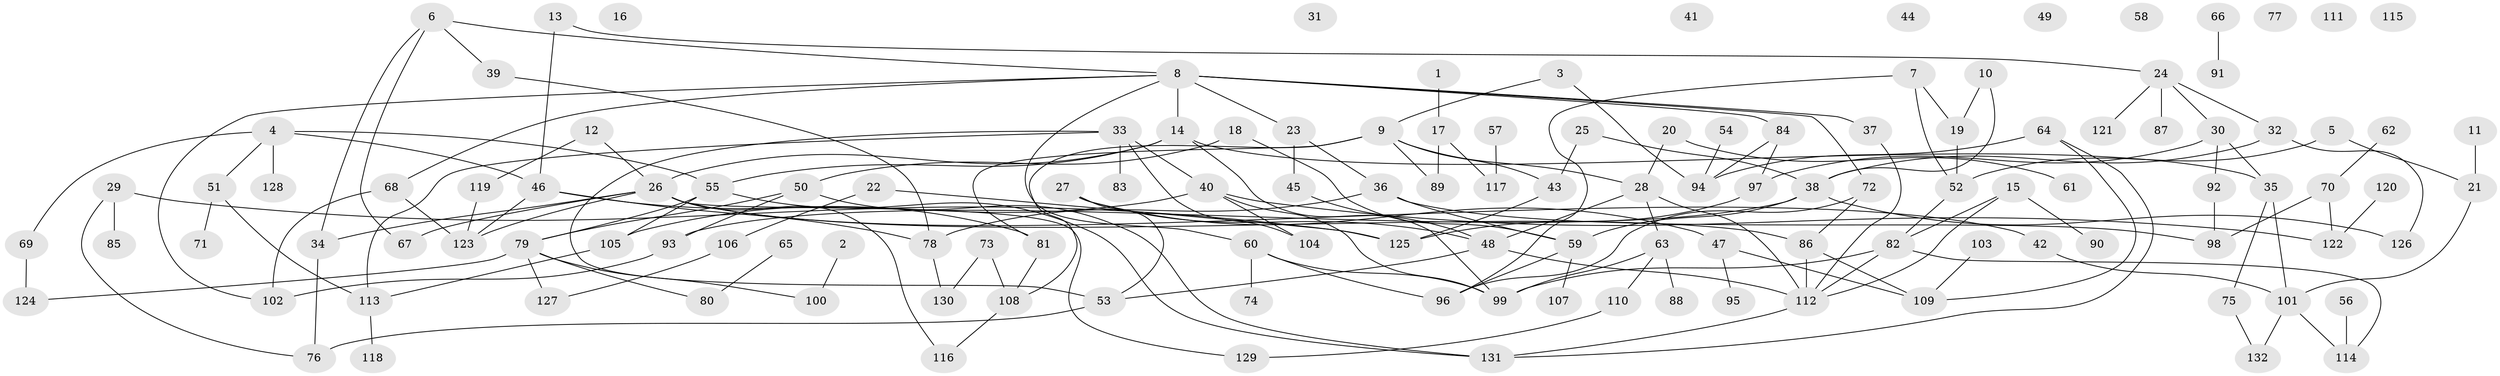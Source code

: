 // Generated by graph-tools (version 1.1) at 2025/13/03/09/25 04:13:13]
// undirected, 132 vertices, 178 edges
graph export_dot {
graph [start="1"]
  node [color=gray90,style=filled];
  1;
  2;
  3;
  4;
  5;
  6;
  7;
  8;
  9;
  10;
  11;
  12;
  13;
  14;
  15;
  16;
  17;
  18;
  19;
  20;
  21;
  22;
  23;
  24;
  25;
  26;
  27;
  28;
  29;
  30;
  31;
  32;
  33;
  34;
  35;
  36;
  37;
  38;
  39;
  40;
  41;
  42;
  43;
  44;
  45;
  46;
  47;
  48;
  49;
  50;
  51;
  52;
  53;
  54;
  55;
  56;
  57;
  58;
  59;
  60;
  61;
  62;
  63;
  64;
  65;
  66;
  67;
  68;
  69;
  70;
  71;
  72;
  73;
  74;
  75;
  76;
  77;
  78;
  79;
  80;
  81;
  82;
  83;
  84;
  85;
  86;
  87;
  88;
  89;
  90;
  91;
  92;
  93;
  94;
  95;
  96;
  97;
  98;
  99;
  100;
  101;
  102;
  103;
  104;
  105;
  106;
  107;
  108;
  109;
  110;
  111;
  112;
  113;
  114;
  115;
  116;
  117;
  118;
  119;
  120;
  121;
  122;
  123;
  124;
  125;
  126;
  127;
  128;
  129;
  130;
  131;
  132;
  1 -- 17;
  2 -- 100;
  3 -- 9;
  3 -- 94;
  4 -- 46;
  4 -- 51;
  4 -- 55;
  4 -- 69;
  4 -- 128;
  5 -- 21;
  5 -- 52;
  6 -- 8;
  6 -- 34;
  6 -- 39;
  6 -- 67;
  7 -- 19;
  7 -- 52;
  7 -- 96;
  8 -- 14;
  8 -- 23;
  8 -- 37;
  8 -- 60;
  8 -- 68;
  8 -- 72;
  8 -- 84;
  8 -- 102;
  9 -- 28;
  9 -- 43;
  9 -- 81;
  9 -- 89;
  9 -- 108;
  10 -- 19;
  10 -- 38;
  11 -- 21;
  12 -- 26;
  12 -- 119;
  13 -- 24;
  13 -- 46;
  14 -- 26;
  14 -- 35;
  14 -- 55;
  14 -- 99;
  15 -- 82;
  15 -- 90;
  15 -- 112;
  17 -- 89;
  17 -- 117;
  18 -- 50;
  18 -- 59;
  19 -- 52;
  20 -- 28;
  20 -- 61;
  21 -- 101;
  22 -- 106;
  22 -- 125;
  23 -- 36;
  23 -- 45;
  24 -- 30;
  24 -- 32;
  24 -- 87;
  24 -- 121;
  25 -- 38;
  25 -- 43;
  26 -- 34;
  26 -- 42;
  26 -- 67;
  26 -- 86;
  26 -- 116;
  26 -- 123;
  26 -- 129;
  27 -- 47;
  27 -- 48;
  27 -- 53;
  28 -- 48;
  28 -- 63;
  28 -- 112;
  29 -- 76;
  29 -- 85;
  29 -- 125;
  30 -- 35;
  30 -- 92;
  30 -- 97;
  32 -- 38;
  32 -- 126;
  33 -- 40;
  33 -- 53;
  33 -- 83;
  33 -- 104;
  33 -- 113;
  34 -- 76;
  35 -- 75;
  35 -- 101;
  36 -- 59;
  36 -- 78;
  36 -- 98;
  37 -- 112;
  38 -- 59;
  38 -- 93;
  38 -- 126;
  39 -- 78;
  40 -- 99;
  40 -- 104;
  40 -- 105;
  40 -- 122;
  42 -- 101;
  43 -- 125;
  45 -- 48;
  46 -- 78;
  46 -- 81;
  46 -- 123;
  47 -- 95;
  47 -- 109;
  48 -- 53;
  48 -- 112;
  50 -- 79;
  50 -- 93;
  50 -- 131;
  51 -- 71;
  51 -- 113;
  52 -- 82;
  53 -- 76;
  54 -- 94;
  55 -- 79;
  55 -- 105;
  55 -- 131;
  56 -- 114;
  57 -- 117;
  59 -- 96;
  59 -- 107;
  60 -- 74;
  60 -- 96;
  60 -- 99;
  62 -- 70;
  63 -- 88;
  63 -- 99;
  63 -- 110;
  64 -- 94;
  64 -- 109;
  64 -- 131;
  65 -- 80;
  66 -- 91;
  68 -- 102;
  68 -- 123;
  69 -- 124;
  70 -- 98;
  70 -- 122;
  72 -- 86;
  72 -- 96;
  73 -- 108;
  73 -- 130;
  75 -- 132;
  78 -- 130;
  79 -- 80;
  79 -- 100;
  79 -- 124;
  79 -- 127;
  81 -- 108;
  82 -- 99;
  82 -- 112;
  82 -- 114;
  84 -- 94;
  84 -- 97;
  86 -- 109;
  86 -- 112;
  92 -- 98;
  93 -- 102;
  97 -- 125;
  101 -- 114;
  101 -- 132;
  103 -- 109;
  105 -- 113;
  106 -- 127;
  108 -- 116;
  110 -- 129;
  112 -- 131;
  113 -- 118;
  119 -- 123;
  120 -- 122;
}
